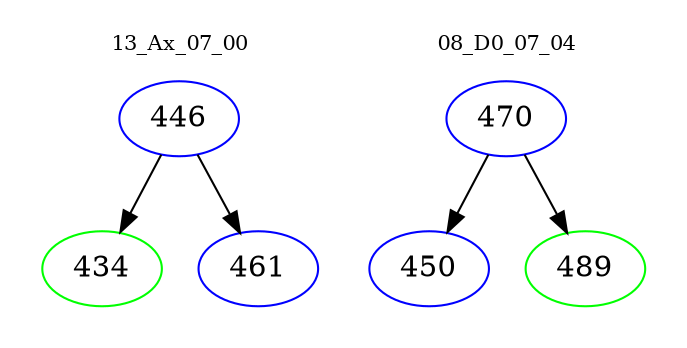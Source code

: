 digraph{
subgraph cluster_0 {
color = white
label = "13_Ax_07_00";
fontsize=10;
T0_446 [label="446", color="blue"]
T0_446 -> T0_434 [color="black"]
T0_434 [label="434", color="green"]
T0_446 -> T0_461 [color="black"]
T0_461 [label="461", color="blue"]
}
subgraph cluster_1 {
color = white
label = "08_D0_07_04";
fontsize=10;
T1_470 [label="470", color="blue"]
T1_470 -> T1_450 [color="black"]
T1_450 [label="450", color="blue"]
T1_470 -> T1_489 [color="black"]
T1_489 [label="489", color="green"]
}
}
